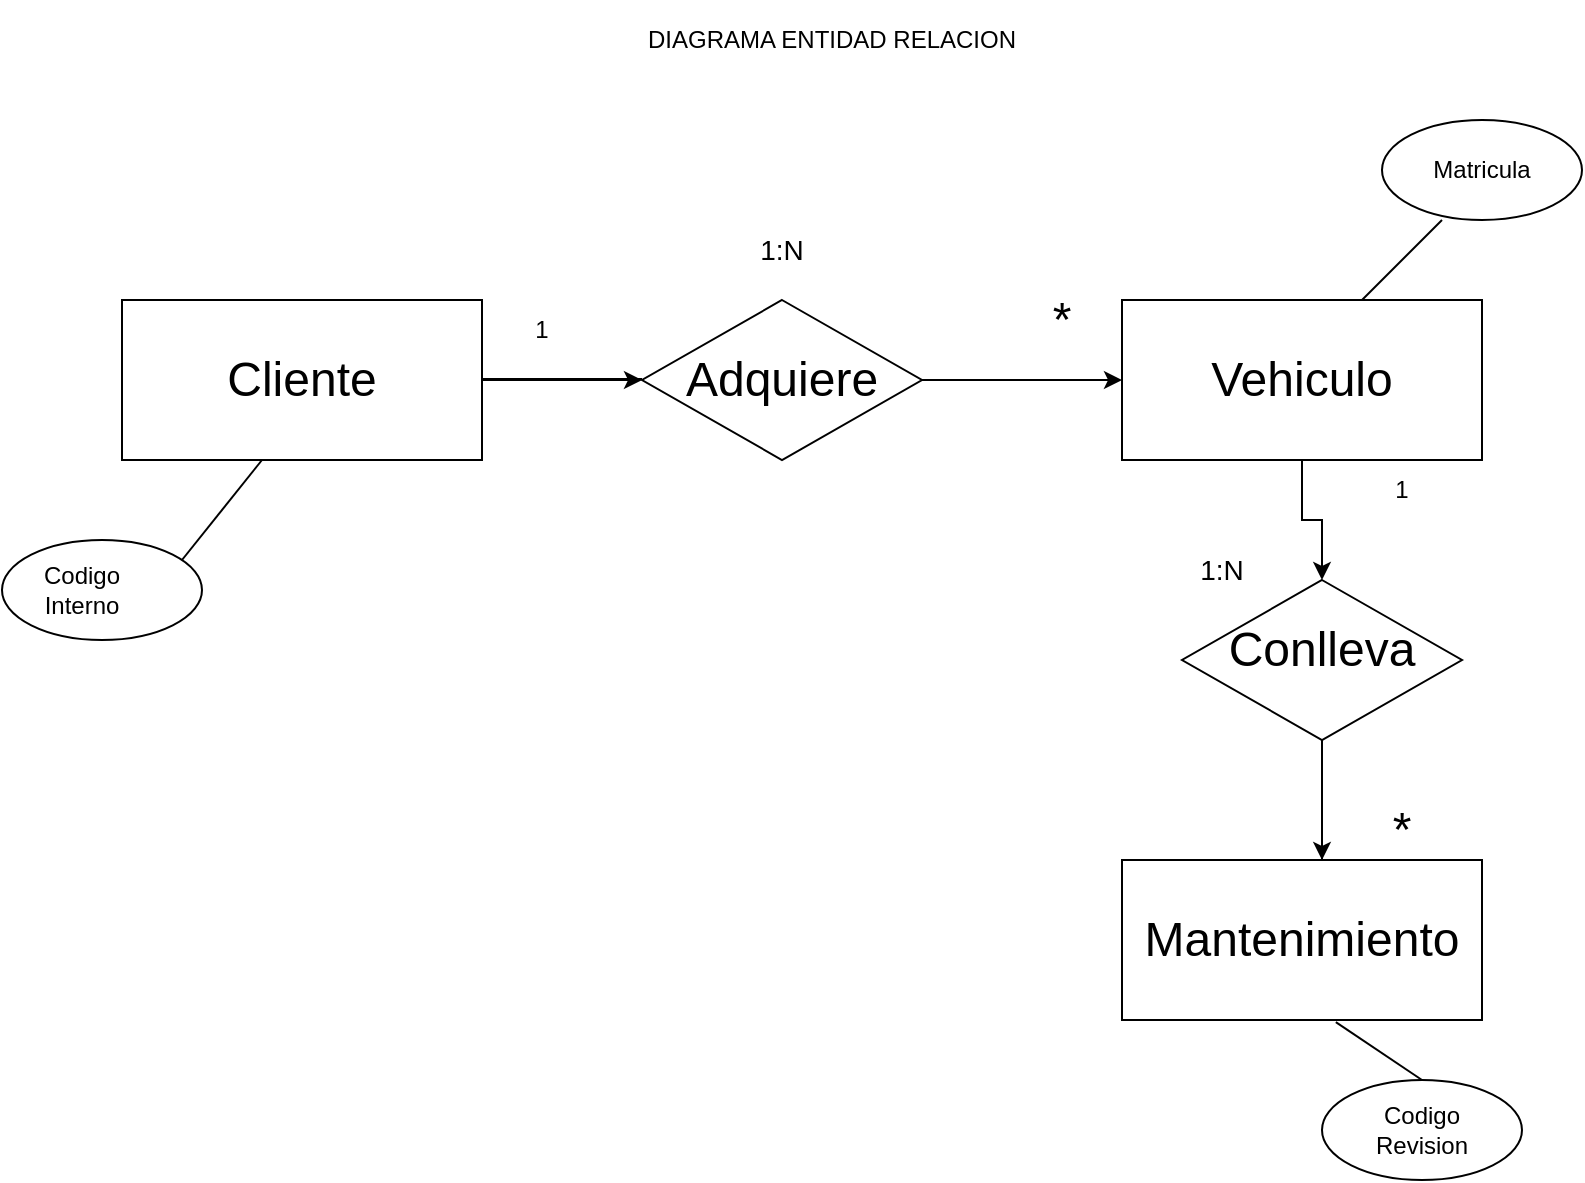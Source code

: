 <mxfile version="21.6.2" type="github">
  <diagram name="Page-1" id="32we7wKkpuTMR-FPi_ei">
    <mxGraphModel dx="880" dy="452" grid="1" gridSize="10" guides="1" tooltips="1" connect="1" arrows="1" fold="1" page="1" pageScale="1" pageWidth="850" pageHeight="1100" math="0" shadow="0">
      <root>
        <mxCell id="0" />
        <mxCell id="1" parent="0" />
        <mxCell id="rc7ttSQa2OtZKkBT7D2q-3" style="edgeStyle=orthogonalEdgeStyle;rounded=0;orthogonalLoop=1;jettySize=auto;html=1;entryX=0;entryY=0.5;entryDx=0;entryDy=0;" parent="1" source="zyYQOy7fIr2kreB1w1Vg-1" target="zyYQOy7fIr2kreB1w1Vg-10" edge="1">
          <mxGeometry relative="1" as="geometry" />
        </mxCell>
        <mxCell id="zyYQOy7fIr2kreB1w1Vg-1" value="" style="rounded=0;whiteSpace=wrap;html=1;" parent="1" vertex="1">
          <mxGeometry x="80" y="160" width="180" height="80" as="geometry" />
        </mxCell>
        <mxCell id="zyYQOy7fIr2kreB1w1Vg-2" value="Vehiculo" style="text;html=1;strokeColor=none;fillColor=none;align=center;verticalAlign=middle;whiteSpace=wrap;rounded=0;" parent="1" vertex="1">
          <mxGeometry x="650" y="185" width="60" height="30" as="geometry" />
        </mxCell>
        <mxCell id="rc7ttSQa2OtZKkBT7D2q-5" style="edgeStyle=orthogonalEdgeStyle;rounded=0;orthogonalLoop=1;jettySize=auto;html=1;exitX=0.5;exitY=1;exitDx=0;exitDy=0;" parent="1" source="zyYQOy7fIr2kreB1w1Vg-3" edge="1">
          <mxGeometry relative="1" as="geometry">
            <mxPoint x="680" y="300.0" as="targetPoint" />
            <Array as="points">
              <mxPoint x="670" y="270" />
              <mxPoint x="680" y="270" />
            </Array>
          </mxGeometry>
        </mxCell>
        <mxCell id="zyYQOy7fIr2kreB1w1Vg-3" value="" style="rounded=0;whiteSpace=wrap;html=1;" parent="1" vertex="1">
          <mxGeometry x="580" y="160" width="180" height="80" as="geometry" />
        </mxCell>
        <mxCell id="zyYQOy7fIr2kreB1w1Vg-4" value="" style="rounded=0;whiteSpace=wrap;html=1;" parent="1" vertex="1">
          <mxGeometry x="580" y="440" width="180" height="80" as="geometry" />
        </mxCell>
        <mxCell id="zyYQOy7fIr2kreB1w1Vg-7" value="&lt;font style=&quot;font-size: 24px;&quot;&gt;Cliente&lt;/font&gt;" style="text;html=1;strokeColor=none;fillColor=none;align=center;verticalAlign=middle;whiteSpace=wrap;rounded=0;" parent="1" vertex="1">
          <mxGeometry x="140" y="185" width="60" height="30" as="geometry" />
        </mxCell>
        <mxCell id="zyYQOy7fIr2kreB1w1Vg-8" value="&lt;font style=&quot;font-size: 24px;&quot;&gt;Mantenimiento&lt;/font&gt;" style="text;html=1;strokeColor=none;fillColor=none;align=center;verticalAlign=middle;whiteSpace=wrap;rounded=0;" parent="1" vertex="1">
          <mxGeometry x="640" y="465" width="60" height="30" as="geometry" />
        </mxCell>
        <mxCell id="rc7ttSQa2OtZKkBT7D2q-6" style="edgeStyle=orthogonalEdgeStyle;rounded=0;orthogonalLoop=1;jettySize=auto;html=1;" parent="1" source="zyYQOy7fIr2kreB1w1Vg-9" edge="1">
          <mxGeometry relative="1" as="geometry">
            <mxPoint x="680" y="440" as="targetPoint" />
          </mxGeometry>
        </mxCell>
        <mxCell id="zyYQOy7fIr2kreB1w1Vg-9" value="" style="rhombus;whiteSpace=wrap;html=1;" parent="1" vertex="1">
          <mxGeometry x="610" y="300" width="140" height="80" as="geometry" />
        </mxCell>
        <mxCell id="rc7ttSQa2OtZKkBT7D2q-4" style="edgeStyle=orthogonalEdgeStyle;rounded=0;orthogonalLoop=1;jettySize=auto;html=1;" parent="1" source="zyYQOy7fIr2kreB1w1Vg-10" edge="1">
          <mxGeometry relative="1" as="geometry">
            <mxPoint x="580" y="200" as="targetPoint" />
          </mxGeometry>
        </mxCell>
        <mxCell id="zyYQOy7fIr2kreB1w1Vg-10" value="" style="rhombus;whiteSpace=wrap;html=1;" parent="1" vertex="1">
          <mxGeometry x="340" y="160" width="140" height="80" as="geometry" />
        </mxCell>
        <mxCell id="zyYQOy7fIr2kreB1w1Vg-11" value="" style="ellipse;whiteSpace=wrap;html=1;" parent="1" vertex="1">
          <mxGeometry x="710" y="70" width="100" height="50" as="geometry" />
        </mxCell>
        <mxCell id="zyYQOy7fIr2kreB1w1Vg-12" value="Matricula" style="text;html=1;strokeColor=none;fillColor=none;align=center;verticalAlign=middle;whiteSpace=wrap;rounded=0;" parent="1" vertex="1">
          <mxGeometry x="730" y="80" width="60" height="30" as="geometry" />
        </mxCell>
        <mxCell id="zyYQOy7fIr2kreB1w1Vg-15" value="" style="endArrow=none;html=1;rounded=0;" parent="1" edge="1">
          <mxGeometry width="50" height="50" relative="1" as="geometry">
            <mxPoint x="700" y="160" as="sourcePoint" />
            <mxPoint x="740" y="120" as="targetPoint" />
          </mxGeometry>
        </mxCell>
        <mxCell id="zyYQOy7fIr2kreB1w1Vg-17" value="&lt;font style=&quot;font-size: 24px;&quot;&gt;Vehiculo&lt;/font&gt;" style="text;html=1;strokeColor=none;fillColor=none;align=center;verticalAlign=middle;whiteSpace=wrap;rounded=0;" parent="1" vertex="1">
          <mxGeometry x="640" y="185" width="60" height="30" as="geometry" />
        </mxCell>
        <mxCell id="zyYQOy7fIr2kreB1w1Vg-18" value="" style="endArrow=none;html=1;rounded=0;" parent="1" edge="1">
          <mxGeometry width="50" height="50" relative="1" as="geometry">
            <mxPoint x="260" y="199.5" as="sourcePoint" />
            <mxPoint x="340" y="199.5" as="targetPoint" />
          </mxGeometry>
        </mxCell>
        <mxCell id="zyYQOy7fIr2kreB1w1Vg-19" value="" style="endArrow=none;html=1;rounded=0;exitX=1;exitY=0.5;exitDx=0;exitDy=0;" parent="1" edge="1">
          <mxGeometry width="50" height="50" relative="1" as="geometry">
            <mxPoint x="580" y="200" as="sourcePoint" />
            <mxPoint x="580" y="199.5" as="targetPoint" />
          </mxGeometry>
        </mxCell>
        <mxCell id="zyYQOy7fIr2kreB1w1Vg-20" value="&lt;font style=&quot;font-size: 24px;&quot;&gt;Adquiere&lt;/font&gt;" style="text;html=1;strokeColor=none;fillColor=none;align=center;verticalAlign=middle;whiteSpace=wrap;rounded=0;" parent="1" vertex="1">
          <mxGeometry x="380" y="185" width="60" height="30" as="geometry" />
        </mxCell>
        <mxCell id="zyYQOy7fIr2kreB1w1Vg-22" value="" style="ellipse;whiteSpace=wrap;html=1;" parent="1" vertex="1">
          <mxGeometry x="20" y="280" width="100" height="50" as="geometry" />
        </mxCell>
        <mxCell id="zyYQOy7fIr2kreB1w1Vg-24" value="Codigo Interno" style="text;html=1;strokeColor=none;fillColor=none;align=center;verticalAlign=middle;whiteSpace=wrap;rounded=0;" parent="1" vertex="1">
          <mxGeometry x="30" y="290" width="60" height="30" as="geometry" />
        </mxCell>
        <mxCell id="zyYQOy7fIr2kreB1w1Vg-27" value="" style="endArrow=none;html=1;rounded=0;exitX=0.9;exitY=0.2;exitDx=0;exitDy=0;exitPerimeter=0;" parent="1" source="zyYQOy7fIr2kreB1w1Vg-22" edge="1">
          <mxGeometry width="50" height="50" relative="1" as="geometry">
            <mxPoint x="100" y="290" as="sourcePoint" />
            <mxPoint x="150" y="240" as="targetPoint" />
          </mxGeometry>
        </mxCell>
        <mxCell id="zyYQOy7fIr2kreB1w1Vg-28" value="1" style="text;html=1;strokeColor=none;fillColor=none;align=center;verticalAlign=middle;whiteSpace=wrap;rounded=0;" parent="1" vertex="1">
          <mxGeometry x="260" y="160" width="60" height="30" as="geometry" />
        </mxCell>
        <mxCell id="zyYQOy7fIr2kreB1w1Vg-29" value="&lt;font style=&quot;font-size: 24px;&quot;&gt;*&lt;/font&gt;" style="text;html=1;strokeColor=none;fillColor=none;align=center;verticalAlign=middle;whiteSpace=wrap;rounded=0;" parent="1" vertex="1">
          <mxGeometry x="520" y="155" width="60" height="30" as="geometry" />
        </mxCell>
        <mxCell id="zyYQOy7fIr2kreB1w1Vg-30" value="&lt;font style=&quot;font-size: 14px;&quot;&gt;1:N&lt;/font&gt;" style="text;html=1;strokeColor=none;fillColor=none;align=center;verticalAlign=middle;whiteSpace=wrap;rounded=0;" parent="1" vertex="1">
          <mxGeometry x="380" y="120" width="60" height="30" as="geometry" />
        </mxCell>
        <mxCell id="zyYQOy7fIr2kreB1w1Vg-32" value="" style="endArrow=none;html=1;rounded=0;" parent="1" edge="1">
          <mxGeometry width="50" height="50" relative="1" as="geometry">
            <mxPoint x="680" y="440" as="sourcePoint" />
            <mxPoint x="680" y="380" as="targetPoint" />
          </mxGeometry>
        </mxCell>
        <mxCell id="zyYQOy7fIr2kreB1w1Vg-33" value="&lt;font style=&quot;font-size: 24px;&quot;&gt;Conlleva&lt;/font&gt;" style="text;html=1;strokeColor=none;fillColor=none;align=center;verticalAlign=middle;whiteSpace=wrap;rounded=0;" parent="1" vertex="1">
          <mxGeometry x="650" y="320" width="60" height="30" as="geometry" />
        </mxCell>
        <mxCell id="zyYQOy7fIr2kreB1w1Vg-34" value="" style="ellipse;whiteSpace=wrap;html=1;" parent="1" vertex="1">
          <mxGeometry x="680" y="550" width="100" height="50" as="geometry" />
        </mxCell>
        <mxCell id="zyYQOy7fIr2kreB1w1Vg-35" value="Codigo Revision" style="text;html=1;strokeColor=none;fillColor=none;align=center;verticalAlign=middle;whiteSpace=wrap;rounded=0;" parent="1" vertex="1">
          <mxGeometry x="700" y="560" width="60" height="30" as="geometry" />
        </mxCell>
        <mxCell id="zyYQOy7fIr2kreB1w1Vg-36" value="" style="endArrow=none;html=1;rounded=0;entryX=0.594;entryY=1.013;entryDx=0;entryDy=0;entryPerimeter=0;exitX=0.5;exitY=0;exitDx=0;exitDy=0;" parent="1" source="zyYQOy7fIr2kreB1w1Vg-34" target="zyYQOy7fIr2kreB1w1Vg-4" edge="1">
          <mxGeometry width="50" height="50" relative="1" as="geometry">
            <mxPoint x="670" y="580" as="sourcePoint" />
            <mxPoint x="720" y="530" as="targetPoint" />
          </mxGeometry>
        </mxCell>
        <mxCell id="zyYQOy7fIr2kreB1w1Vg-37" value="1" style="text;html=1;strokeColor=none;fillColor=none;align=center;verticalAlign=middle;whiteSpace=wrap;rounded=0;" parent="1" vertex="1">
          <mxGeometry x="690" y="240" width="60" height="30" as="geometry" />
        </mxCell>
        <mxCell id="zyYQOy7fIr2kreB1w1Vg-38" value="&lt;font style=&quot;font-size: 24px;&quot;&gt;*&lt;/font&gt;" style="text;html=1;strokeColor=none;fillColor=none;align=center;verticalAlign=middle;whiteSpace=wrap;rounded=0;" parent="1" vertex="1">
          <mxGeometry x="690" y="410" width="60" height="30" as="geometry" />
        </mxCell>
        <mxCell id="zyYQOy7fIr2kreB1w1Vg-40" value="&lt;font style=&quot;font-size: 14px;&quot;&gt;1:N&lt;/font&gt;" style="text;html=1;strokeColor=none;fillColor=none;align=center;verticalAlign=middle;whiteSpace=wrap;rounded=0;" parent="1" vertex="1">
          <mxGeometry x="600" y="280" width="60" height="30" as="geometry" />
        </mxCell>
        <mxCell id="zyYQOy7fIr2kreB1w1Vg-41" value="DIAGRAMA ENTIDAD RELACION&lt;br&gt;" style="text;html=1;strokeColor=none;fillColor=none;align=center;verticalAlign=middle;whiteSpace=wrap;rounded=0;" parent="1" vertex="1">
          <mxGeometry x="70" y="10" width="730" height="40" as="geometry" />
        </mxCell>
        <mxCell id="rc7ttSQa2OtZKkBT7D2q-2" value="" style="endArrow=none;html=1;rounded=0;exitX=1;exitY=0.5;exitDx=0;exitDy=0;" parent="1" source="zyYQOy7fIr2kreB1w1Vg-10" edge="1">
          <mxGeometry width="50" height="50" relative="1" as="geometry">
            <mxPoint x="480" y="200" as="sourcePoint" />
            <mxPoint x="560" y="200" as="targetPoint" />
          </mxGeometry>
        </mxCell>
      </root>
    </mxGraphModel>
  </diagram>
</mxfile>
